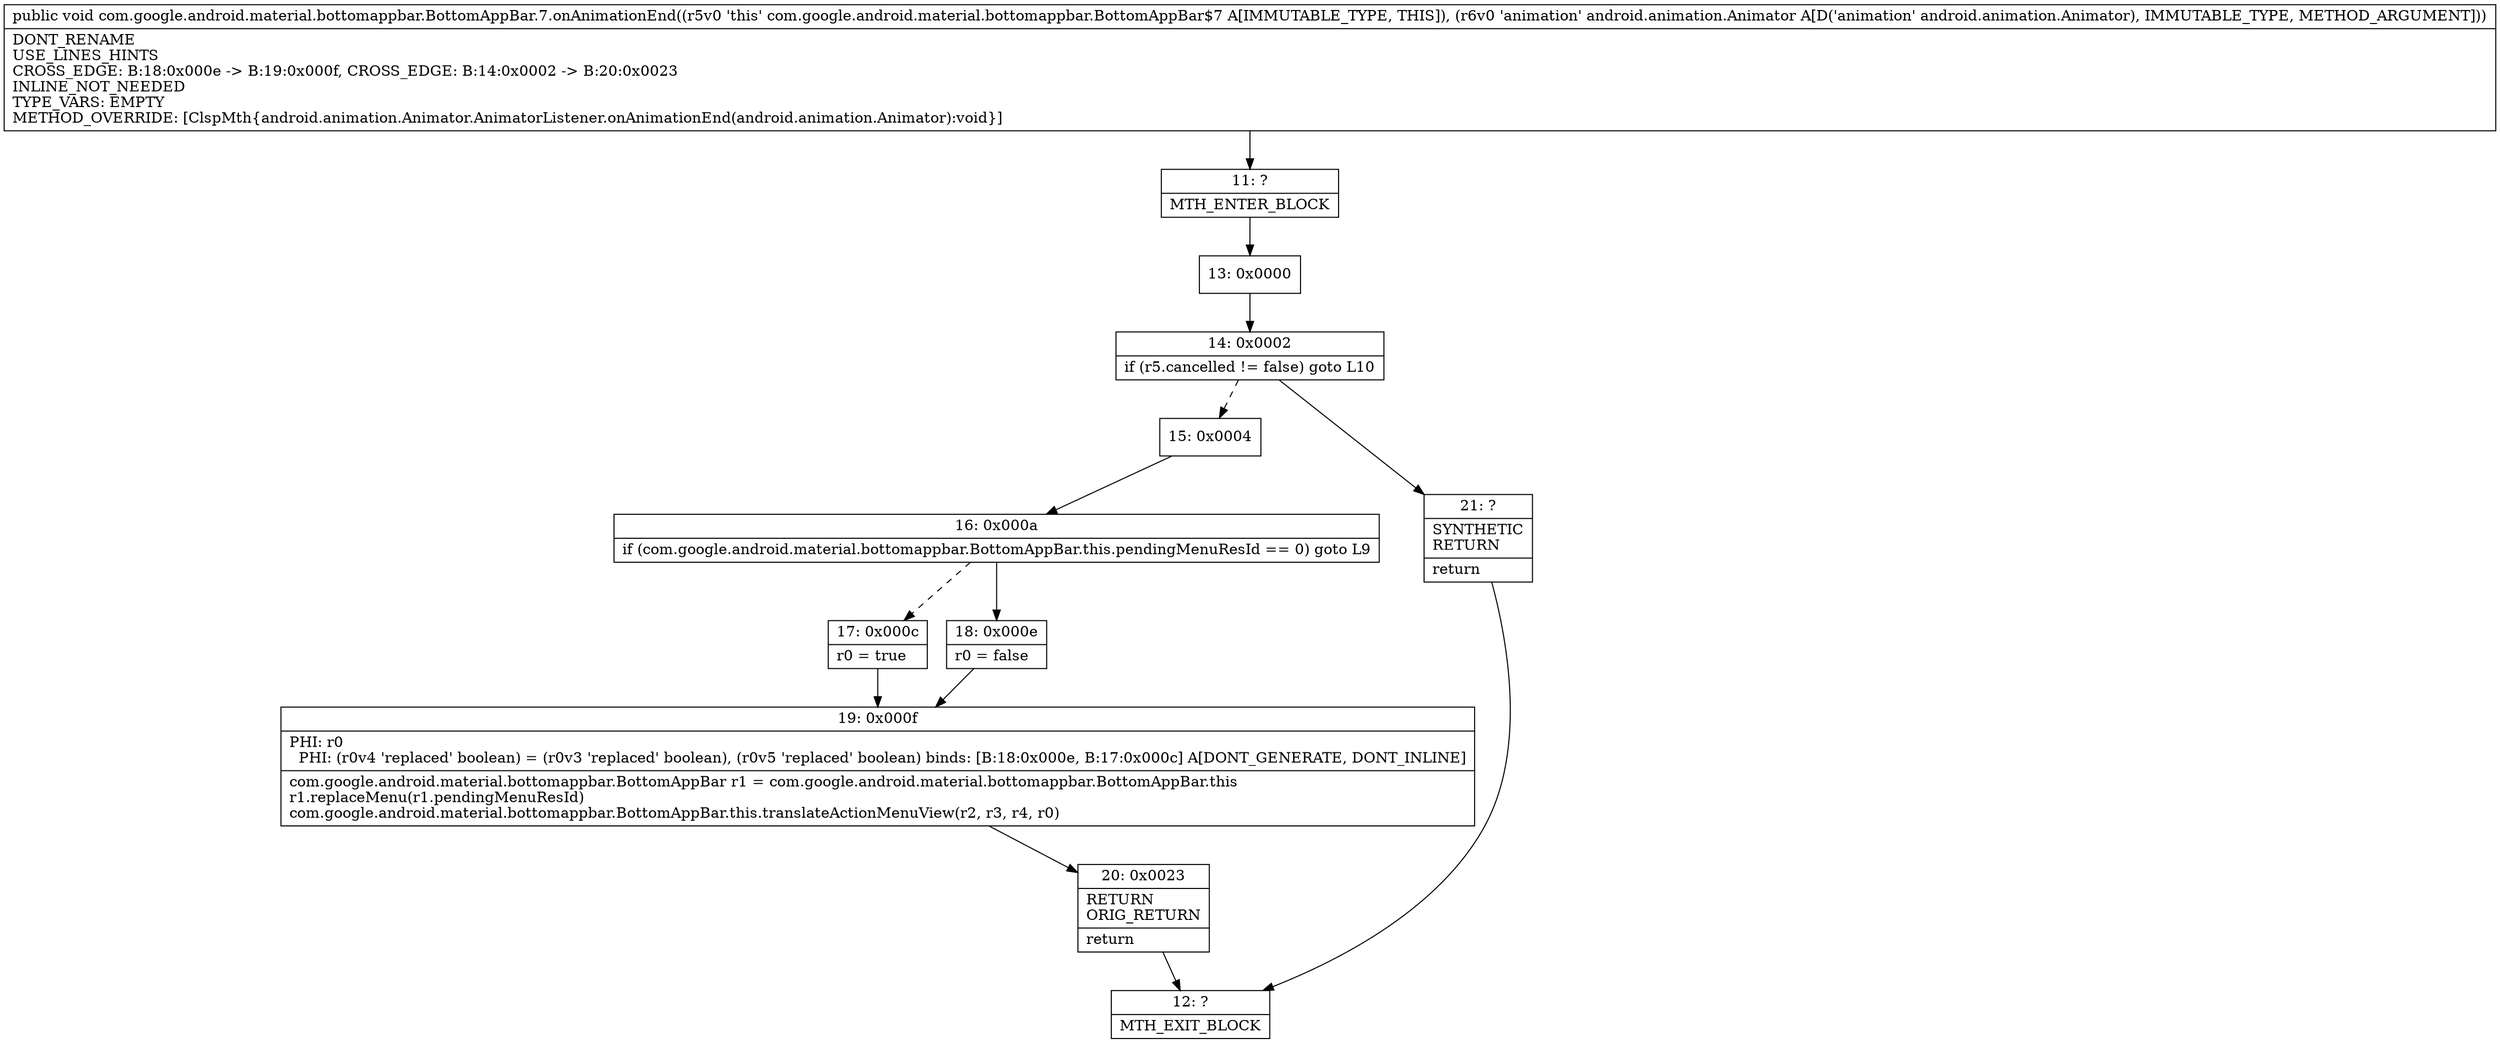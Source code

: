 digraph "CFG forcom.google.android.material.bottomappbar.BottomAppBar.7.onAnimationEnd(Landroid\/animation\/Animator;)V" {
Node_11 [shape=record,label="{11\:\ ?|MTH_ENTER_BLOCK\l}"];
Node_13 [shape=record,label="{13\:\ 0x0000}"];
Node_14 [shape=record,label="{14\:\ 0x0002|if (r5.cancelled != false) goto L10\l}"];
Node_15 [shape=record,label="{15\:\ 0x0004}"];
Node_16 [shape=record,label="{16\:\ 0x000a|if (com.google.android.material.bottomappbar.BottomAppBar.this.pendingMenuResId == 0) goto L9\l}"];
Node_17 [shape=record,label="{17\:\ 0x000c|r0 = true\l}"];
Node_19 [shape=record,label="{19\:\ 0x000f|PHI: r0 \l  PHI: (r0v4 'replaced' boolean) = (r0v3 'replaced' boolean), (r0v5 'replaced' boolean) binds: [B:18:0x000e, B:17:0x000c] A[DONT_GENERATE, DONT_INLINE]\l|com.google.android.material.bottomappbar.BottomAppBar r1 = com.google.android.material.bottomappbar.BottomAppBar.this\lr1.replaceMenu(r1.pendingMenuResId)\lcom.google.android.material.bottomappbar.BottomAppBar.this.translateActionMenuView(r2, r3, r4, r0)\l}"];
Node_20 [shape=record,label="{20\:\ 0x0023|RETURN\lORIG_RETURN\l|return\l}"];
Node_12 [shape=record,label="{12\:\ ?|MTH_EXIT_BLOCK\l}"];
Node_18 [shape=record,label="{18\:\ 0x000e|r0 = false\l}"];
Node_21 [shape=record,label="{21\:\ ?|SYNTHETIC\lRETURN\l|return\l}"];
MethodNode[shape=record,label="{public void com.google.android.material.bottomappbar.BottomAppBar.7.onAnimationEnd((r5v0 'this' com.google.android.material.bottomappbar.BottomAppBar$7 A[IMMUTABLE_TYPE, THIS]), (r6v0 'animation' android.animation.Animator A[D('animation' android.animation.Animator), IMMUTABLE_TYPE, METHOD_ARGUMENT]))  | DONT_RENAME\lUSE_LINES_HINTS\lCROSS_EDGE: B:18:0x000e \-\> B:19:0x000f, CROSS_EDGE: B:14:0x0002 \-\> B:20:0x0023\lINLINE_NOT_NEEDED\lTYPE_VARS: EMPTY\lMETHOD_OVERRIDE: [ClspMth\{android.animation.Animator.AnimatorListener.onAnimationEnd(android.animation.Animator):void\}]\l}"];
MethodNode -> Node_11;Node_11 -> Node_13;
Node_13 -> Node_14;
Node_14 -> Node_15[style=dashed];
Node_14 -> Node_21;
Node_15 -> Node_16;
Node_16 -> Node_17[style=dashed];
Node_16 -> Node_18;
Node_17 -> Node_19;
Node_19 -> Node_20;
Node_20 -> Node_12;
Node_18 -> Node_19;
Node_21 -> Node_12;
}

